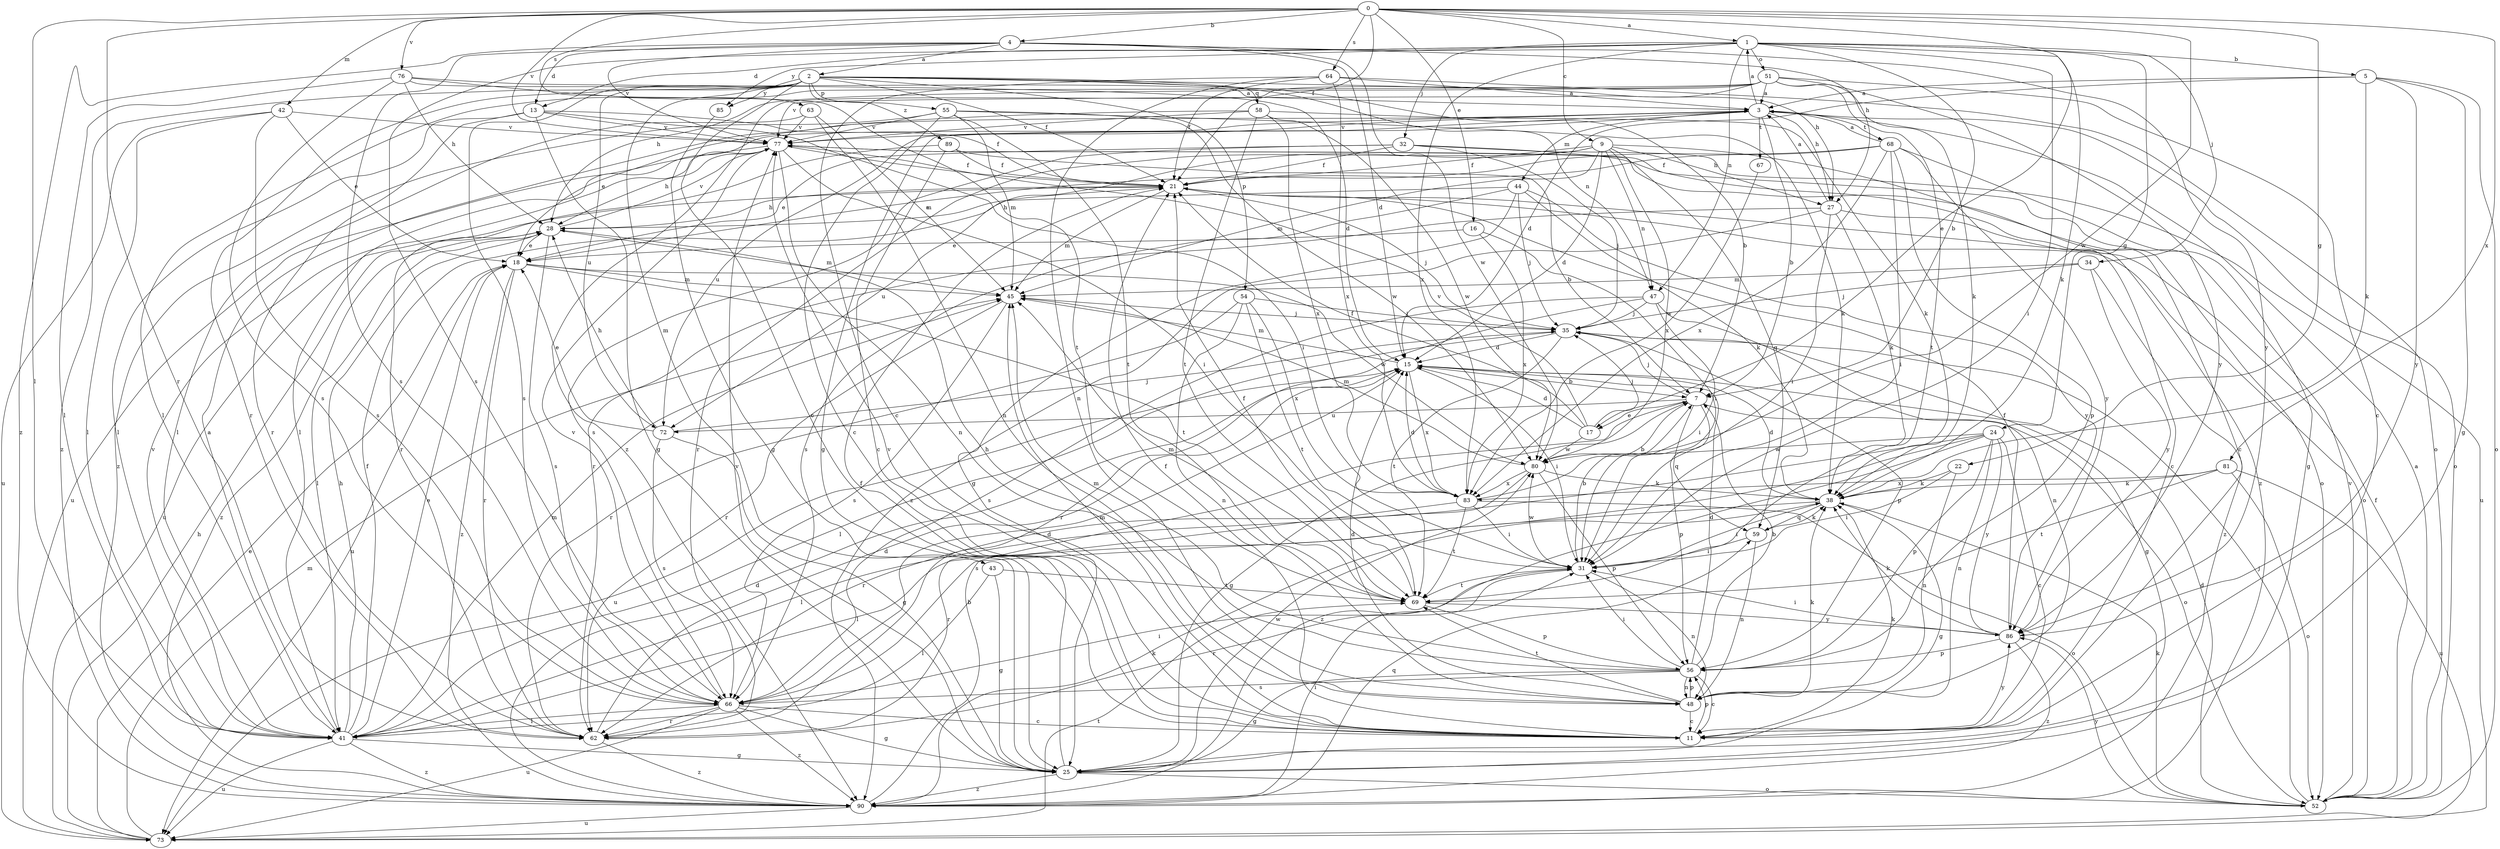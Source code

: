 strict digraph  {
0;
1;
2;
3;
4;
5;
7;
9;
11;
13;
15;
16;
17;
18;
21;
22;
24;
25;
27;
28;
31;
32;
34;
35;
38;
41;
42;
43;
44;
45;
47;
48;
51;
52;
54;
55;
56;
58;
59;
62;
63;
64;
66;
67;
68;
69;
72;
73;
76;
77;
80;
81;
83;
85;
86;
89;
90;
0 -> 1  [label=a];
0 -> 4  [label=b];
0 -> 9  [label=c];
0 -> 16  [label=e];
0 -> 17  [label=e];
0 -> 21  [label=f];
0 -> 22  [label=g];
0 -> 41  [label=l];
0 -> 42  [label=m];
0 -> 62  [label=r];
0 -> 63  [label=s];
0 -> 64  [label=s];
0 -> 76  [label=v];
0 -> 77  [label=v];
0 -> 80  [label=w];
0 -> 81  [label=x];
1 -> 5  [label=b];
1 -> 7  [label=b];
1 -> 13  [label=d];
1 -> 24  [label=g];
1 -> 31  [label=i];
1 -> 32  [label=j];
1 -> 34  [label=j];
1 -> 38  [label=k];
1 -> 47  [label=n];
1 -> 51  [label=o];
1 -> 66  [label=s];
1 -> 83  [label=x];
1 -> 85  [label=y];
2 -> 7  [label=b];
2 -> 11  [label=c];
2 -> 21  [label=f];
2 -> 27  [label=h];
2 -> 43  [label=m];
2 -> 47  [label=n];
2 -> 54  [label=p];
2 -> 55  [label=p];
2 -> 58  [label=q];
2 -> 62  [label=r];
2 -> 66  [label=s];
2 -> 72  [label=u];
2 -> 85  [label=y];
2 -> 89  [label=z];
2 -> 90  [label=z];
3 -> 1  [label=a];
3 -> 7  [label=b];
3 -> 25  [label=g];
3 -> 27  [label=h];
3 -> 41  [label=l];
3 -> 44  [label=m];
3 -> 52  [label=o];
3 -> 67  [label=t];
3 -> 68  [label=t];
3 -> 72  [label=u];
3 -> 77  [label=v];
4 -> 2  [label=a];
4 -> 13  [label=d];
4 -> 15  [label=d];
4 -> 27  [label=h];
4 -> 66  [label=s];
4 -> 77  [label=v];
4 -> 80  [label=w];
4 -> 86  [label=y];
4 -> 90  [label=z];
5 -> 3  [label=a];
5 -> 15  [label=d];
5 -> 25  [label=g];
5 -> 38  [label=k];
5 -> 52  [label=o];
5 -> 86  [label=y];
7 -> 17  [label=e];
7 -> 25  [label=g];
7 -> 35  [label=j];
7 -> 52  [label=o];
7 -> 56  [label=p];
7 -> 59  [label=q];
7 -> 72  [label=u];
9 -> 11  [label=c];
9 -> 15  [label=d];
9 -> 21  [label=f];
9 -> 27  [label=h];
9 -> 45  [label=m];
9 -> 47  [label=n];
9 -> 59  [label=q];
9 -> 62  [label=r];
9 -> 72  [label=u];
9 -> 80  [label=w];
11 -> 21  [label=f];
11 -> 38  [label=k];
11 -> 45  [label=m];
11 -> 56  [label=p];
11 -> 77  [label=v];
11 -> 86  [label=y];
13 -> 21  [label=f];
13 -> 25  [label=g];
13 -> 31  [label=i];
13 -> 41  [label=l];
13 -> 62  [label=r];
13 -> 77  [label=v];
15 -> 7  [label=b];
15 -> 31  [label=i];
15 -> 45  [label=m];
15 -> 73  [label=u];
15 -> 83  [label=x];
16 -> 18  [label=e];
16 -> 31  [label=i];
16 -> 83  [label=x];
17 -> 15  [label=d];
17 -> 21  [label=f];
17 -> 35  [label=j];
17 -> 77  [label=v];
17 -> 80  [label=w];
18 -> 45  [label=m];
18 -> 62  [label=r];
18 -> 69  [label=t];
18 -> 73  [label=u];
18 -> 80  [label=w];
18 -> 90  [label=z];
21 -> 28  [label=h];
21 -> 35  [label=j];
21 -> 45  [label=m];
21 -> 52  [label=o];
21 -> 73  [label=u];
22 -> 31  [label=i];
22 -> 38  [label=k];
22 -> 48  [label=n];
24 -> 11  [label=c];
24 -> 48  [label=n];
24 -> 56  [label=p];
24 -> 62  [label=r];
24 -> 66  [label=s];
24 -> 80  [label=w];
24 -> 86  [label=y];
24 -> 90  [label=z];
25 -> 21  [label=f];
25 -> 52  [label=o];
25 -> 77  [label=v];
25 -> 80  [label=w];
25 -> 90  [label=z];
27 -> 3  [label=a];
27 -> 11  [label=c];
27 -> 31  [label=i];
27 -> 38  [label=k];
27 -> 62  [label=r];
27 -> 90  [label=z];
28 -> 18  [label=e];
28 -> 41  [label=l];
28 -> 45  [label=m];
28 -> 66  [label=s];
28 -> 77  [label=v];
28 -> 90  [label=z];
31 -> 7  [label=b];
31 -> 48  [label=n];
31 -> 62  [label=r];
31 -> 69  [label=t];
31 -> 80  [label=w];
32 -> 18  [label=e];
32 -> 21  [label=f];
32 -> 35  [label=j];
32 -> 66  [label=s];
32 -> 73  [label=u];
32 -> 90  [label=z];
34 -> 35  [label=j];
34 -> 45  [label=m];
34 -> 86  [label=y];
34 -> 90  [label=z];
35 -> 15  [label=d];
35 -> 25  [label=g];
35 -> 41  [label=l];
35 -> 56  [label=p];
35 -> 69  [label=t];
38 -> 15  [label=d];
38 -> 25  [label=g];
38 -> 31  [label=i];
38 -> 41  [label=l];
38 -> 59  [label=q];
41 -> 3  [label=a];
41 -> 18  [label=e];
41 -> 21  [label=f];
41 -> 25  [label=g];
41 -> 28  [label=h];
41 -> 45  [label=m];
41 -> 73  [label=u];
41 -> 77  [label=v];
41 -> 90  [label=z];
42 -> 18  [label=e];
42 -> 41  [label=l];
42 -> 66  [label=s];
42 -> 73  [label=u];
42 -> 77  [label=v];
43 -> 25  [label=g];
43 -> 41  [label=l];
43 -> 69  [label=t];
44 -> 25  [label=g];
44 -> 28  [label=h];
44 -> 35  [label=j];
44 -> 38  [label=k];
44 -> 66  [label=s];
44 -> 86  [label=y];
45 -> 35  [label=j];
45 -> 62  [label=r];
45 -> 66  [label=s];
47 -> 31  [label=i];
47 -> 35  [label=j];
47 -> 48  [label=n];
47 -> 62  [label=r];
47 -> 66  [label=s];
48 -> 11  [label=c];
48 -> 15  [label=d];
48 -> 38  [label=k];
48 -> 56  [label=p];
48 -> 69  [label=t];
51 -> 3  [label=a];
51 -> 11  [label=c];
51 -> 28  [label=h];
51 -> 38  [label=k];
51 -> 41  [label=l];
51 -> 69  [label=t];
51 -> 77  [label=v];
51 -> 86  [label=y];
51 -> 90  [label=z];
52 -> 3  [label=a];
52 -> 15  [label=d];
52 -> 21  [label=f];
52 -> 35  [label=j];
52 -> 38  [label=k];
52 -> 77  [label=v];
52 -> 86  [label=y];
54 -> 35  [label=j];
54 -> 48  [label=n];
54 -> 62  [label=r];
54 -> 69  [label=t];
54 -> 83  [label=x];
55 -> 11  [label=c];
55 -> 38  [label=k];
55 -> 45  [label=m];
55 -> 69  [label=t];
55 -> 77  [label=v];
55 -> 80  [label=w];
55 -> 90  [label=z];
56 -> 7  [label=b];
56 -> 11  [label=c];
56 -> 15  [label=d];
56 -> 25  [label=g];
56 -> 28  [label=h];
56 -> 31  [label=i];
56 -> 45  [label=m];
56 -> 48  [label=n];
56 -> 66  [label=s];
58 -> 18  [label=e];
58 -> 38  [label=k];
58 -> 69  [label=t];
58 -> 77  [label=v];
58 -> 80  [label=w];
58 -> 83  [label=x];
59 -> 31  [label=i];
59 -> 38  [label=k];
59 -> 48  [label=n];
62 -> 15  [label=d];
62 -> 90  [label=z];
63 -> 41  [label=l];
63 -> 45  [label=m];
63 -> 48  [label=n];
63 -> 77  [label=v];
64 -> 3  [label=a];
64 -> 11  [label=c];
64 -> 21  [label=f];
64 -> 48  [label=n];
64 -> 52  [label=o];
64 -> 83  [label=x];
66 -> 11  [label=c];
66 -> 15  [label=d];
66 -> 25  [label=g];
66 -> 31  [label=i];
66 -> 41  [label=l];
66 -> 62  [label=r];
66 -> 73  [label=u];
66 -> 77  [label=v];
66 -> 90  [label=z];
67 -> 83  [label=x];
68 -> 3  [label=a];
68 -> 18  [label=e];
68 -> 21  [label=f];
68 -> 25  [label=g];
68 -> 31  [label=i];
68 -> 56  [label=p];
68 -> 83  [label=x];
68 -> 86  [label=y];
69 -> 21  [label=f];
69 -> 45  [label=m];
69 -> 56  [label=p];
69 -> 86  [label=y];
72 -> 18  [label=e];
72 -> 25  [label=g];
72 -> 28  [label=h];
72 -> 35  [label=j];
72 -> 66  [label=s];
73 -> 18  [label=e];
73 -> 28  [label=h];
73 -> 45  [label=m];
73 -> 69  [label=t];
76 -> 3  [label=a];
76 -> 15  [label=d];
76 -> 28  [label=h];
76 -> 41  [label=l];
76 -> 66  [label=s];
76 -> 69  [label=t];
77 -> 21  [label=f];
77 -> 28  [label=h];
77 -> 31  [label=i];
77 -> 48  [label=n];
77 -> 52  [label=o];
77 -> 73  [label=u];
80 -> 38  [label=k];
80 -> 41  [label=l];
80 -> 45  [label=m];
80 -> 56  [label=p];
80 -> 83  [label=x];
81 -> 38  [label=k];
81 -> 52  [label=o];
81 -> 69  [label=t];
81 -> 73  [label=u];
81 -> 83  [label=x];
83 -> 7  [label=b];
83 -> 15  [label=d];
83 -> 31  [label=i];
83 -> 52  [label=o];
83 -> 62  [label=r];
83 -> 69  [label=t];
85 -> 25  [label=g];
86 -> 21  [label=f];
86 -> 31  [label=i];
86 -> 38  [label=k];
86 -> 56  [label=p];
86 -> 90  [label=z];
89 -> 7  [label=b];
89 -> 11  [label=c];
89 -> 21  [label=f];
89 -> 62  [label=r];
90 -> 7  [label=b];
90 -> 15  [label=d];
90 -> 31  [label=i];
90 -> 38  [label=k];
90 -> 59  [label=q];
90 -> 73  [label=u];
}
